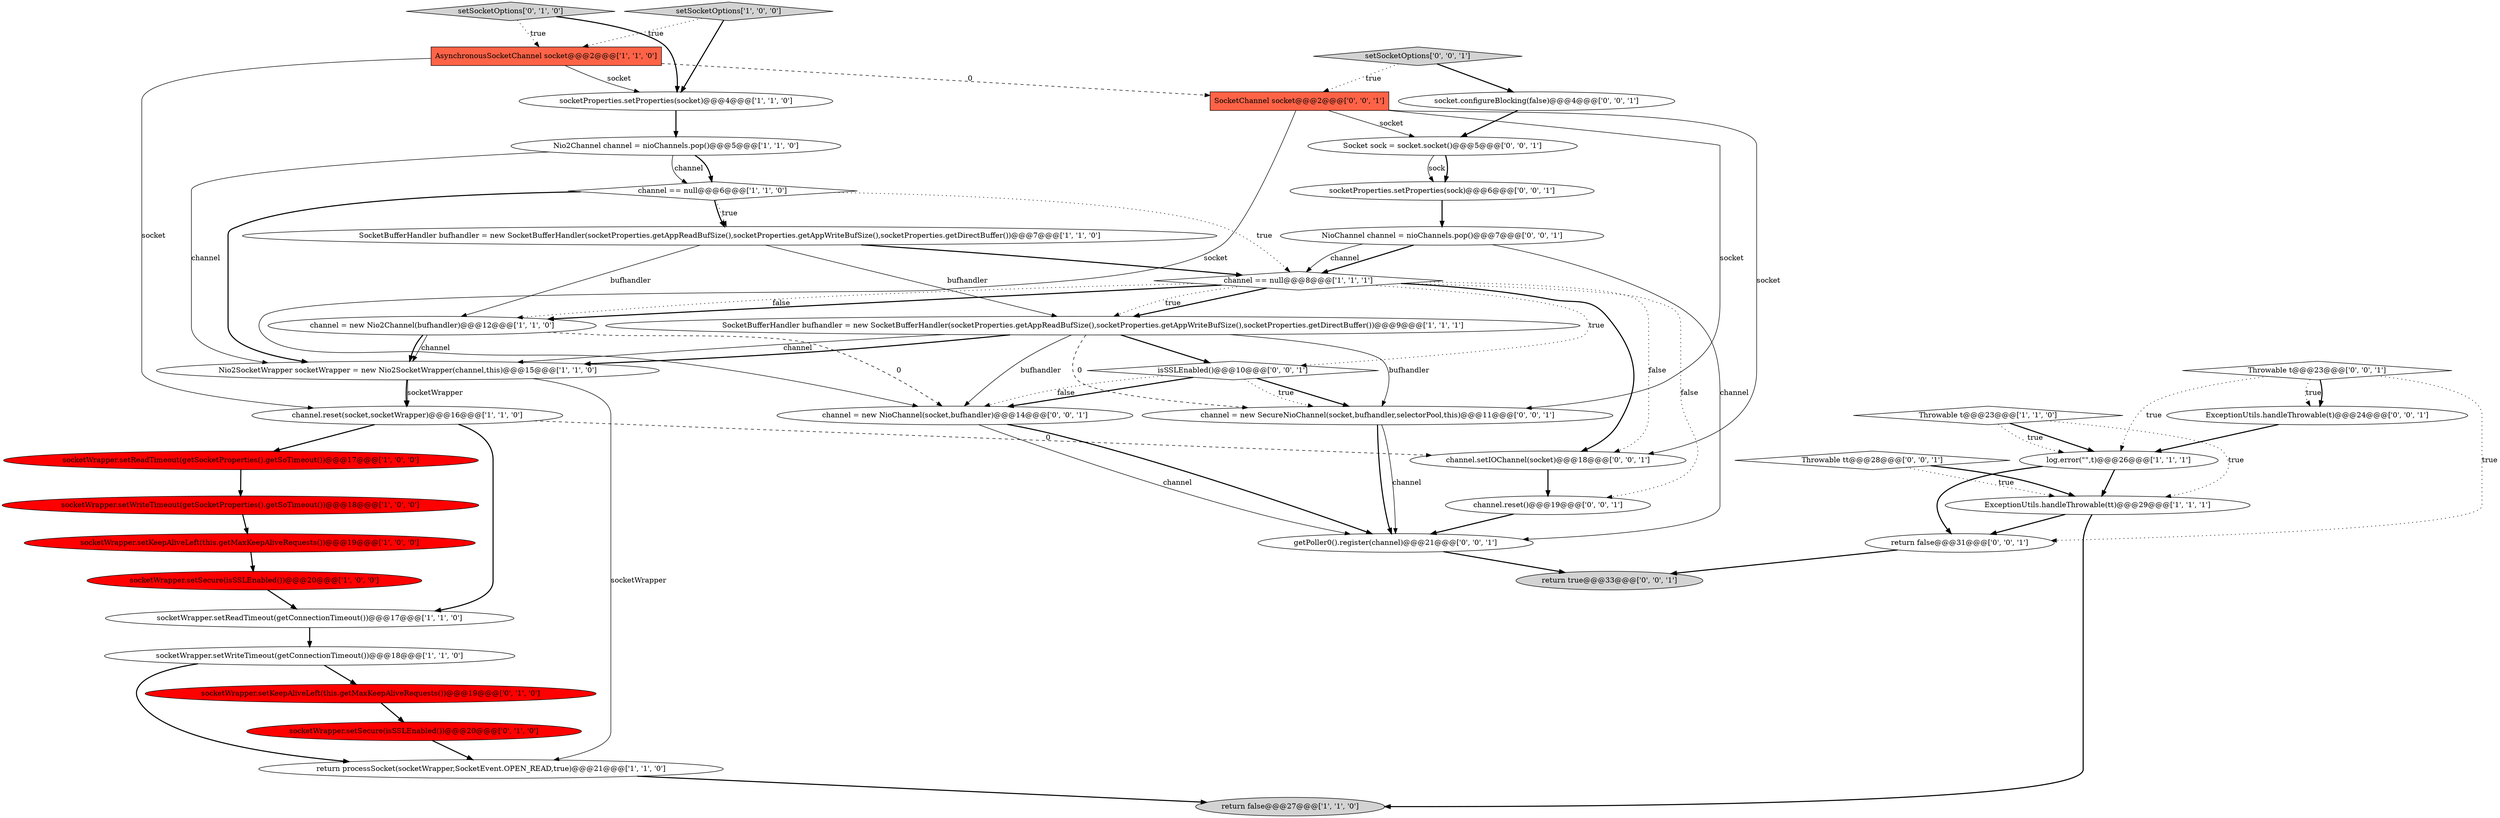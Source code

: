 digraph {
13 [style = filled, label = "socketWrapper.setKeepAliveLeft(this.getMaxKeepAliveRequests())@@@19@@@['1', '0', '0']", fillcolor = red, shape = ellipse image = "AAA1AAABBB1BBB"];
37 [style = filled, label = "Throwable tt@@@28@@@['0', '0', '1']", fillcolor = white, shape = diamond image = "AAA0AAABBB3BBB"];
41 [style = filled, label = "setSocketOptions['0', '0', '1']", fillcolor = lightgray, shape = diamond image = "AAA0AAABBB3BBB"];
20 [style = filled, label = "SocketBufferHandler bufhandler = new SocketBufferHandler(socketProperties.getAppReadBufSize(),socketProperties.getAppWriteBufSize(),socketProperties.getDirectBuffer())@@@9@@@['1', '1', '1']", fillcolor = white, shape = ellipse image = "AAA0AAABBB1BBB"];
15 [style = filled, label = "socketWrapper.setReadTimeout(getConnectionTimeout())@@@17@@@['1', '1', '0']", fillcolor = white, shape = ellipse image = "AAA0AAABBB1BBB"];
16 [style = filled, label = "channel = new Nio2Channel(bufhandler)@@@12@@@['1', '1', '0']", fillcolor = white, shape = ellipse image = "AAA0AAABBB1BBB"];
8 [style = filled, label = "AsynchronousSocketChannel socket@@@2@@@['1', '1', '0']", fillcolor = tomato, shape = box image = "AAA0AAABBB1BBB"];
31 [style = filled, label = "Throwable t@@@23@@@['0', '0', '1']", fillcolor = white, shape = diamond image = "AAA0AAABBB3BBB"];
11 [style = filled, label = "Nio2SocketWrapper socketWrapper = new Nio2SocketWrapper(channel,this)@@@15@@@['1', '1', '0']", fillcolor = white, shape = ellipse image = "AAA0AAABBB1BBB"];
32 [style = filled, label = "socketProperties.setProperties(sock)@@@6@@@['0', '0', '1']", fillcolor = white, shape = ellipse image = "AAA0AAABBB3BBB"];
19 [style = filled, label = "log.error(\"\",t)@@@26@@@['1', '1', '1']", fillcolor = white, shape = ellipse image = "AAA0AAABBB1BBB"];
23 [style = filled, label = "socketWrapper.setSecure(isSSLEnabled())@@@20@@@['0', '1', '0']", fillcolor = red, shape = ellipse image = "AAA1AAABBB2BBB"];
35 [style = filled, label = "return true@@@33@@@['0', '0', '1']", fillcolor = lightgray, shape = ellipse image = "AAA0AAABBB3BBB"];
25 [style = filled, label = "getPoller0().register(channel)@@@21@@@['0', '0', '1']", fillcolor = white, shape = ellipse image = "AAA0AAABBB3BBB"];
5 [style = filled, label = "return processSocket(socketWrapper,SocketEvent.OPEN_READ,true)@@@21@@@['1', '1', '0']", fillcolor = white, shape = ellipse image = "AAA0AAABBB1BBB"];
30 [style = filled, label = "channel.reset()@@@19@@@['0', '0', '1']", fillcolor = white, shape = ellipse image = "AAA0AAABBB3BBB"];
27 [style = filled, label = "channel = new SecureNioChannel(socket,bufhandler,selectorPool,this)@@@11@@@['0', '0', '1']", fillcolor = white, shape = ellipse image = "AAA0AAABBB3BBB"];
24 [style = filled, label = "socketWrapper.setKeepAliveLeft(this.getMaxKeepAliveRequests())@@@19@@@['0', '1', '0']", fillcolor = red, shape = ellipse image = "AAA1AAABBB2BBB"];
1 [style = filled, label = "socketWrapper.setReadTimeout(getSocketProperties().getSoTimeout())@@@17@@@['1', '0', '0']", fillcolor = red, shape = ellipse image = "AAA1AAABBB1BBB"];
38 [style = filled, label = "socket.configureBlocking(false)@@@4@@@['0', '0', '1']", fillcolor = white, shape = ellipse image = "AAA0AAABBB3BBB"];
21 [style = filled, label = "Throwable t@@@23@@@['1', '1', '0']", fillcolor = white, shape = diamond image = "AAA0AAABBB1BBB"];
39 [style = filled, label = "ExceptionUtils.handleThrowable(t)@@@24@@@['0', '0', '1']", fillcolor = white, shape = ellipse image = "AAA0AAABBB3BBB"];
29 [style = filled, label = "Socket sock = socket.socket()@@@5@@@['0', '0', '1']", fillcolor = white, shape = ellipse image = "AAA0AAABBB3BBB"];
17 [style = filled, label = "socketWrapper.setSecure(isSSLEnabled())@@@20@@@['1', '0', '0']", fillcolor = red, shape = ellipse image = "AAA1AAABBB1BBB"];
6 [style = filled, label = "socketWrapper.setWriteTimeout(getConnectionTimeout())@@@18@@@['1', '1', '0']", fillcolor = white, shape = ellipse image = "AAA0AAABBB1BBB"];
9 [style = filled, label = "socketProperties.setProperties(socket)@@@4@@@['1', '1', '0']", fillcolor = white, shape = ellipse image = "AAA0AAABBB1BBB"];
33 [style = filled, label = "NioChannel channel = nioChannels.pop()@@@7@@@['0', '0', '1']", fillcolor = white, shape = ellipse image = "AAA0AAABBB3BBB"];
3 [style = filled, label = "channel.reset(socket,socketWrapper)@@@16@@@['1', '1', '0']", fillcolor = white, shape = ellipse image = "AAA0AAABBB1BBB"];
12 [style = filled, label = "socketWrapper.setWriteTimeout(getSocketProperties().getSoTimeout())@@@18@@@['1', '0', '0']", fillcolor = red, shape = ellipse image = "AAA1AAABBB1BBB"];
22 [style = filled, label = "setSocketOptions['0', '1', '0']", fillcolor = lightgray, shape = diamond image = "AAA0AAABBB2BBB"];
40 [style = filled, label = "channel = new NioChannel(socket,bufhandler)@@@14@@@['0', '0', '1']", fillcolor = white, shape = ellipse image = "AAA0AAABBB3BBB"];
10 [style = filled, label = "setSocketOptions['1', '0', '0']", fillcolor = lightgray, shape = diamond image = "AAA0AAABBB1BBB"];
18 [style = filled, label = "ExceptionUtils.handleThrowable(tt)@@@29@@@['1', '1', '1']", fillcolor = white, shape = ellipse image = "AAA0AAABBB1BBB"];
7 [style = filled, label = "return false@@@27@@@['1', '1', '0']", fillcolor = lightgray, shape = ellipse image = "AAA0AAABBB1BBB"];
34 [style = filled, label = "return false@@@31@@@['0', '0', '1']", fillcolor = white, shape = ellipse image = "AAA0AAABBB3BBB"];
0 [style = filled, label = "Nio2Channel channel = nioChannels.pop()@@@5@@@['1', '1', '0']", fillcolor = white, shape = ellipse image = "AAA0AAABBB1BBB"];
26 [style = filled, label = "isSSLEnabled()@@@10@@@['0', '0', '1']", fillcolor = white, shape = diamond image = "AAA0AAABBB3BBB"];
28 [style = filled, label = "channel.setIOChannel(socket)@@@18@@@['0', '0', '1']", fillcolor = white, shape = ellipse image = "AAA0AAABBB3BBB"];
2 [style = filled, label = "SocketBufferHandler bufhandler = new SocketBufferHandler(socketProperties.getAppReadBufSize(),socketProperties.getAppWriteBufSize(),socketProperties.getDirectBuffer())@@@7@@@['1', '1', '0']", fillcolor = white, shape = ellipse image = "AAA0AAABBB1BBB"];
36 [style = filled, label = "SocketChannel socket@@@2@@@['0', '0', '1']", fillcolor = tomato, shape = box image = "AAA0AAABBB3BBB"];
4 [style = filled, label = "channel == null@@@8@@@['1', '1', '1']", fillcolor = white, shape = diamond image = "AAA0AAABBB1BBB"];
14 [style = filled, label = "channel == null@@@6@@@['1', '1', '0']", fillcolor = white, shape = diamond image = "AAA0AAABBB1BBB"];
10->8 [style = dotted, label="true"];
39->19 [style = bold, label=""];
21->18 [style = dotted, label="true"];
11->3 [style = solid, label="socketWrapper"];
20->26 [style = bold, label=""];
20->11 [style = solid, label="channel"];
40->25 [style = bold, label=""];
26->40 [style = bold, label=""];
25->35 [style = bold, label=""];
41->36 [style = dotted, label="true"];
13->17 [style = bold, label=""];
0->14 [style = bold, label=""];
31->34 [style = dotted, label="true"];
1->12 [style = bold, label=""];
4->30 [style = dotted, label="false"];
14->11 [style = bold, label=""];
27->25 [style = bold, label=""];
4->16 [style = bold, label=""];
31->39 [style = dotted, label="true"];
31->19 [style = dotted, label="true"];
14->2 [style = dotted, label="true"];
19->34 [style = bold, label=""];
19->18 [style = bold, label=""];
4->28 [style = dotted, label="false"];
21->19 [style = bold, label=""];
28->30 [style = bold, label=""];
11->5 [style = solid, label="socketWrapper"];
22->9 [style = bold, label=""];
37->18 [style = dotted, label="true"];
2->4 [style = bold, label=""];
26->27 [style = bold, label=""];
36->29 [style = solid, label="socket"];
29->32 [style = bold, label=""];
16->11 [style = solid, label="channel"];
17->15 [style = bold, label=""];
36->27 [style = solid, label="socket"];
5->7 [style = bold, label=""];
41->38 [style = bold, label=""];
34->35 [style = bold, label=""];
18->7 [style = bold, label=""];
14->4 [style = dotted, label="true"];
0->14 [style = solid, label="channel"];
16->40 [style = dashed, label="0"];
27->25 [style = solid, label="channel"];
4->26 [style = dotted, label="true"];
3->28 [style = dashed, label="0"];
23->5 [style = bold, label=""];
3->1 [style = bold, label=""];
20->40 [style = solid, label="bufhandler"];
18->34 [style = bold, label=""];
26->27 [style = dotted, label="true"];
33->4 [style = bold, label=""];
20->27 [style = solid, label="bufhandler"];
6->24 [style = bold, label=""];
33->25 [style = solid, label="channel"];
8->36 [style = dashed, label="0"];
33->4 [style = solid, label="channel"];
32->33 [style = bold, label=""];
12->13 [style = bold, label=""];
6->5 [style = bold, label=""];
11->3 [style = bold, label=""];
4->20 [style = bold, label=""];
40->25 [style = solid, label="channel"];
14->2 [style = bold, label=""];
10->9 [style = bold, label=""];
31->39 [style = bold, label=""];
8->3 [style = solid, label="socket"];
20->11 [style = bold, label=""];
24->23 [style = bold, label=""];
16->11 [style = bold, label=""];
9->0 [style = bold, label=""];
20->27 [style = dashed, label="0"];
38->29 [style = bold, label=""];
4->20 [style = dotted, label="true"];
36->40 [style = solid, label="socket"];
30->25 [style = bold, label=""];
0->11 [style = solid, label="channel"];
15->6 [style = bold, label=""];
3->15 [style = bold, label=""];
26->40 [style = dotted, label="false"];
4->28 [style = bold, label=""];
2->20 [style = solid, label="bufhandler"];
36->28 [style = solid, label="socket"];
22->8 [style = dotted, label="true"];
29->32 [style = solid, label="sock"];
21->19 [style = dotted, label="true"];
8->9 [style = solid, label="socket"];
37->18 [style = bold, label=""];
4->16 [style = dotted, label="false"];
2->16 [style = solid, label="bufhandler"];
}

